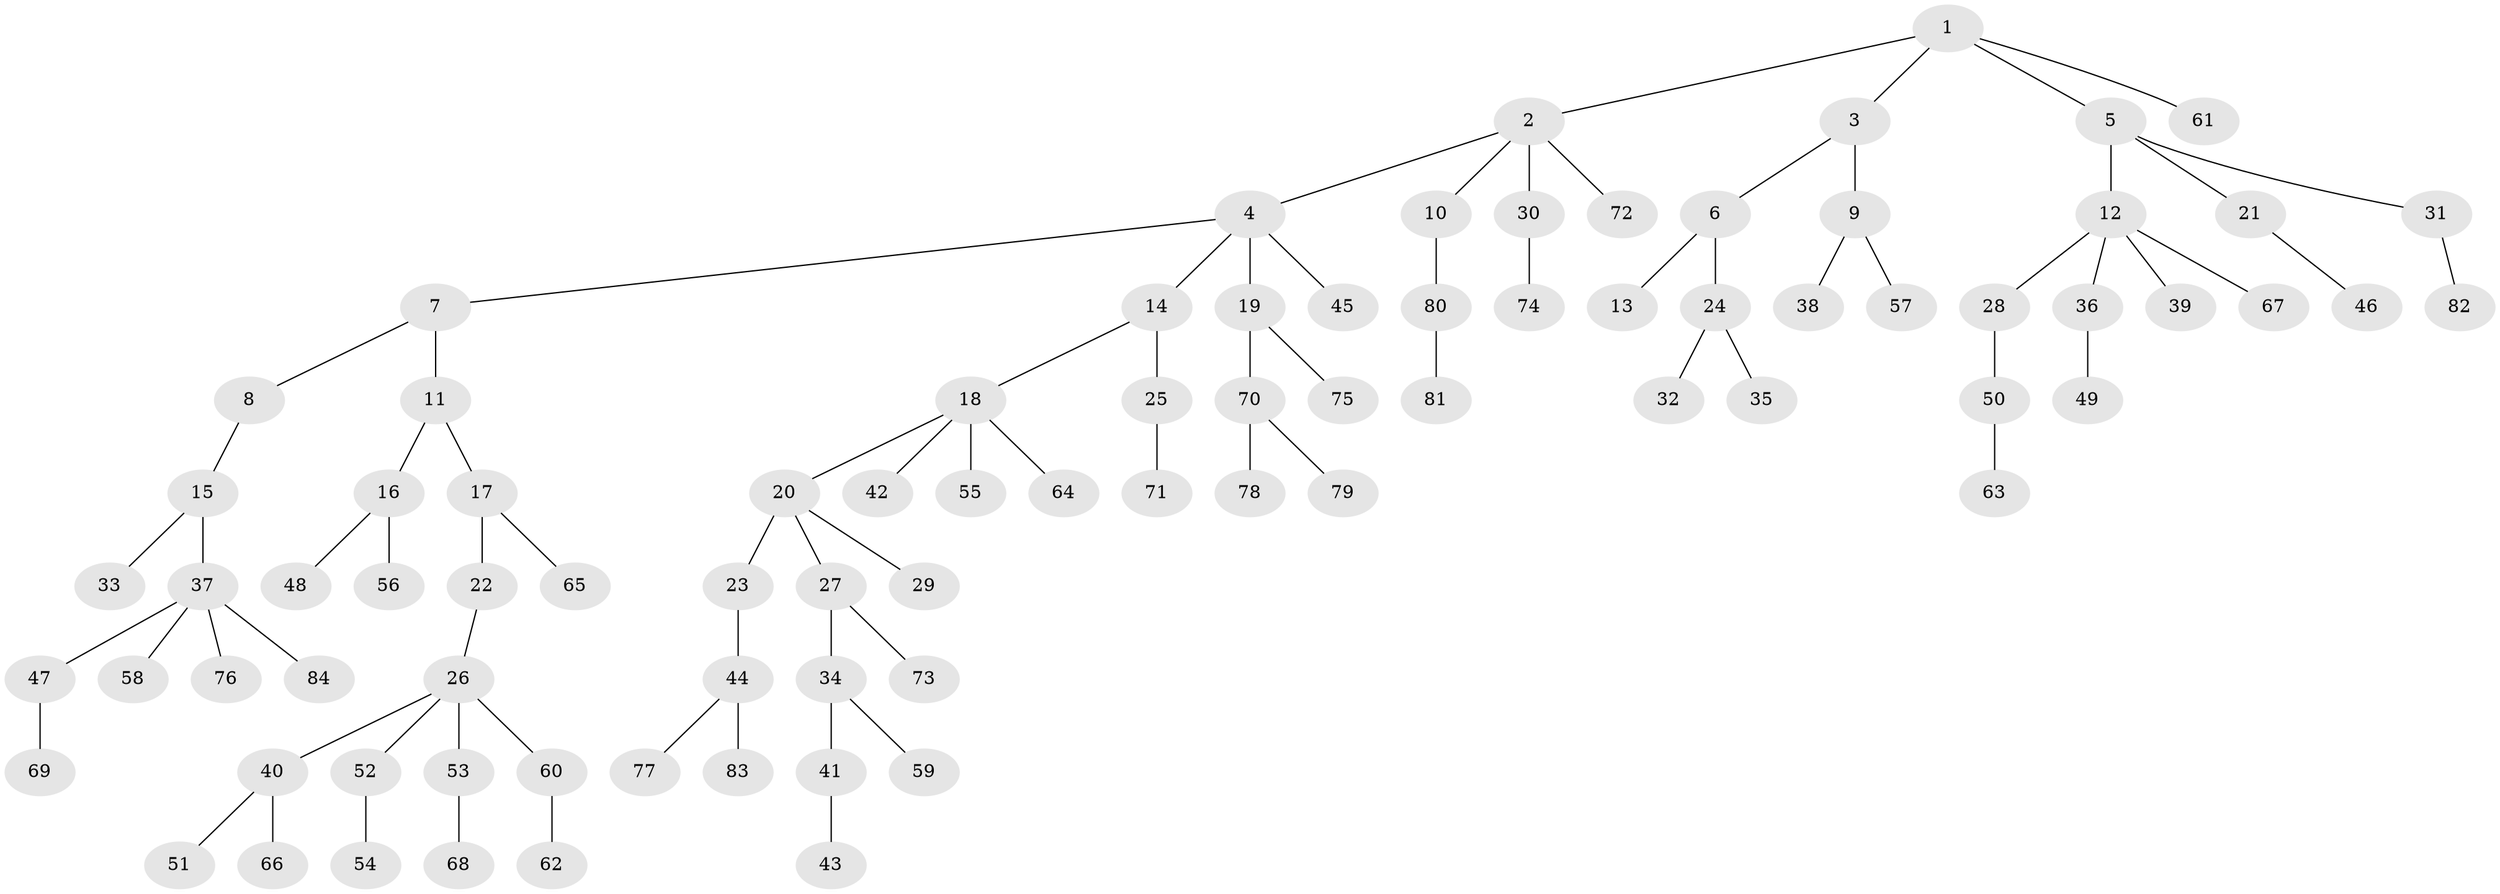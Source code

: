 // coarse degree distribution, {3: 0.11764705882352941, 2: 0.29411764705882354, 1: 0.45098039215686275, 4: 0.11764705882352941, 5: 0.0196078431372549}
// Generated by graph-tools (version 1.1) at 2025/37/03/04/25 23:37:25]
// undirected, 84 vertices, 83 edges
graph export_dot {
  node [color=gray90,style=filled];
  1;
  2;
  3;
  4;
  5;
  6;
  7;
  8;
  9;
  10;
  11;
  12;
  13;
  14;
  15;
  16;
  17;
  18;
  19;
  20;
  21;
  22;
  23;
  24;
  25;
  26;
  27;
  28;
  29;
  30;
  31;
  32;
  33;
  34;
  35;
  36;
  37;
  38;
  39;
  40;
  41;
  42;
  43;
  44;
  45;
  46;
  47;
  48;
  49;
  50;
  51;
  52;
  53;
  54;
  55;
  56;
  57;
  58;
  59;
  60;
  61;
  62;
  63;
  64;
  65;
  66;
  67;
  68;
  69;
  70;
  71;
  72;
  73;
  74;
  75;
  76;
  77;
  78;
  79;
  80;
  81;
  82;
  83;
  84;
  1 -- 2;
  1 -- 3;
  1 -- 5;
  1 -- 61;
  2 -- 4;
  2 -- 10;
  2 -- 30;
  2 -- 72;
  3 -- 6;
  3 -- 9;
  4 -- 7;
  4 -- 14;
  4 -- 19;
  4 -- 45;
  5 -- 12;
  5 -- 21;
  5 -- 31;
  6 -- 13;
  6 -- 24;
  7 -- 8;
  7 -- 11;
  8 -- 15;
  9 -- 38;
  9 -- 57;
  10 -- 80;
  11 -- 16;
  11 -- 17;
  12 -- 28;
  12 -- 36;
  12 -- 39;
  12 -- 67;
  14 -- 18;
  14 -- 25;
  15 -- 33;
  15 -- 37;
  16 -- 48;
  16 -- 56;
  17 -- 22;
  17 -- 65;
  18 -- 20;
  18 -- 42;
  18 -- 55;
  18 -- 64;
  19 -- 70;
  19 -- 75;
  20 -- 23;
  20 -- 27;
  20 -- 29;
  21 -- 46;
  22 -- 26;
  23 -- 44;
  24 -- 32;
  24 -- 35;
  25 -- 71;
  26 -- 40;
  26 -- 52;
  26 -- 53;
  26 -- 60;
  27 -- 34;
  27 -- 73;
  28 -- 50;
  30 -- 74;
  31 -- 82;
  34 -- 41;
  34 -- 59;
  36 -- 49;
  37 -- 47;
  37 -- 58;
  37 -- 76;
  37 -- 84;
  40 -- 51;
  40 -- 66;
  41 -- 43;
  44 -- 77;
  44 -- 83;
  47 -- 69;
  50 -- 63;
  52 -- 54;
  53 -- 68;
  60 -- 62;
  70 -- 78;
  70 -- 79;
  80 -- 81;
}
